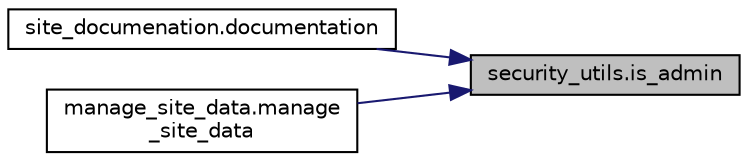 digraph "security_utils.is_admin"
{
 // LATEX_PDF_SIZE
  edge [fontname="Helvetica",fontsize="10",labelfontname="Helvetica",labelfontsize="10"];
  node [fontname="Helvetica",fontsize="10",shape=record];
  rankdir="RL";
  Node1 [label="security_utils.is_admin",height=0.2,width=0.4,color="black", fillcolor="grey75", style="filled", fontcolor="black",tooltip=" "];
  Node1 -> Node2 [dir="back",color="midnightblue",fontsize="10",style="solid",fontname="Helvetica"];
  Node2 [label="site_documenation.documentation",height=0.2,width=0.4,color="black", fillcolor="white", style="filled",URL="$namespacesite__documenation.html#a739cc86a86484aaf2110fbcbe8a87b80",tooltip=" "];
  Node1 -> Node3 [dir="back",color="midnightblue",fontsize="10",style="solid",fontname="Helvetica"];
  Node3 [label="manage_site_data.manage\l_site_data",height=0.2,width=0.4,color="black", fillcolor="white", style="filled",URL="$namespacemanage__site__data.html#af713f09171d84039f9eab756d81c4a45",tooltip=" "];
}
